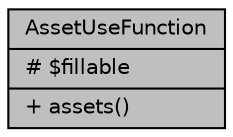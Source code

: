 digraph "AssetUseFunction"
{
 // LATEX_PDF_SIZE
  bgcolor="transparent";
  edge [fontname="Helvetica",fontsize="10",labelfontname="Helvetica",labelfontsize="10"];
  node [fontname="Helvetica",fontsize="10",shape=record];
  Node1 [label="{AssetUseFunction\n|# $fillable\l|+ assets()\l}",height=0.2,width=0.4,color="black", fillcolor="grey75", style="filled", fontcolor="black",tooltip="Datos de las Funciones de uso."];
}
